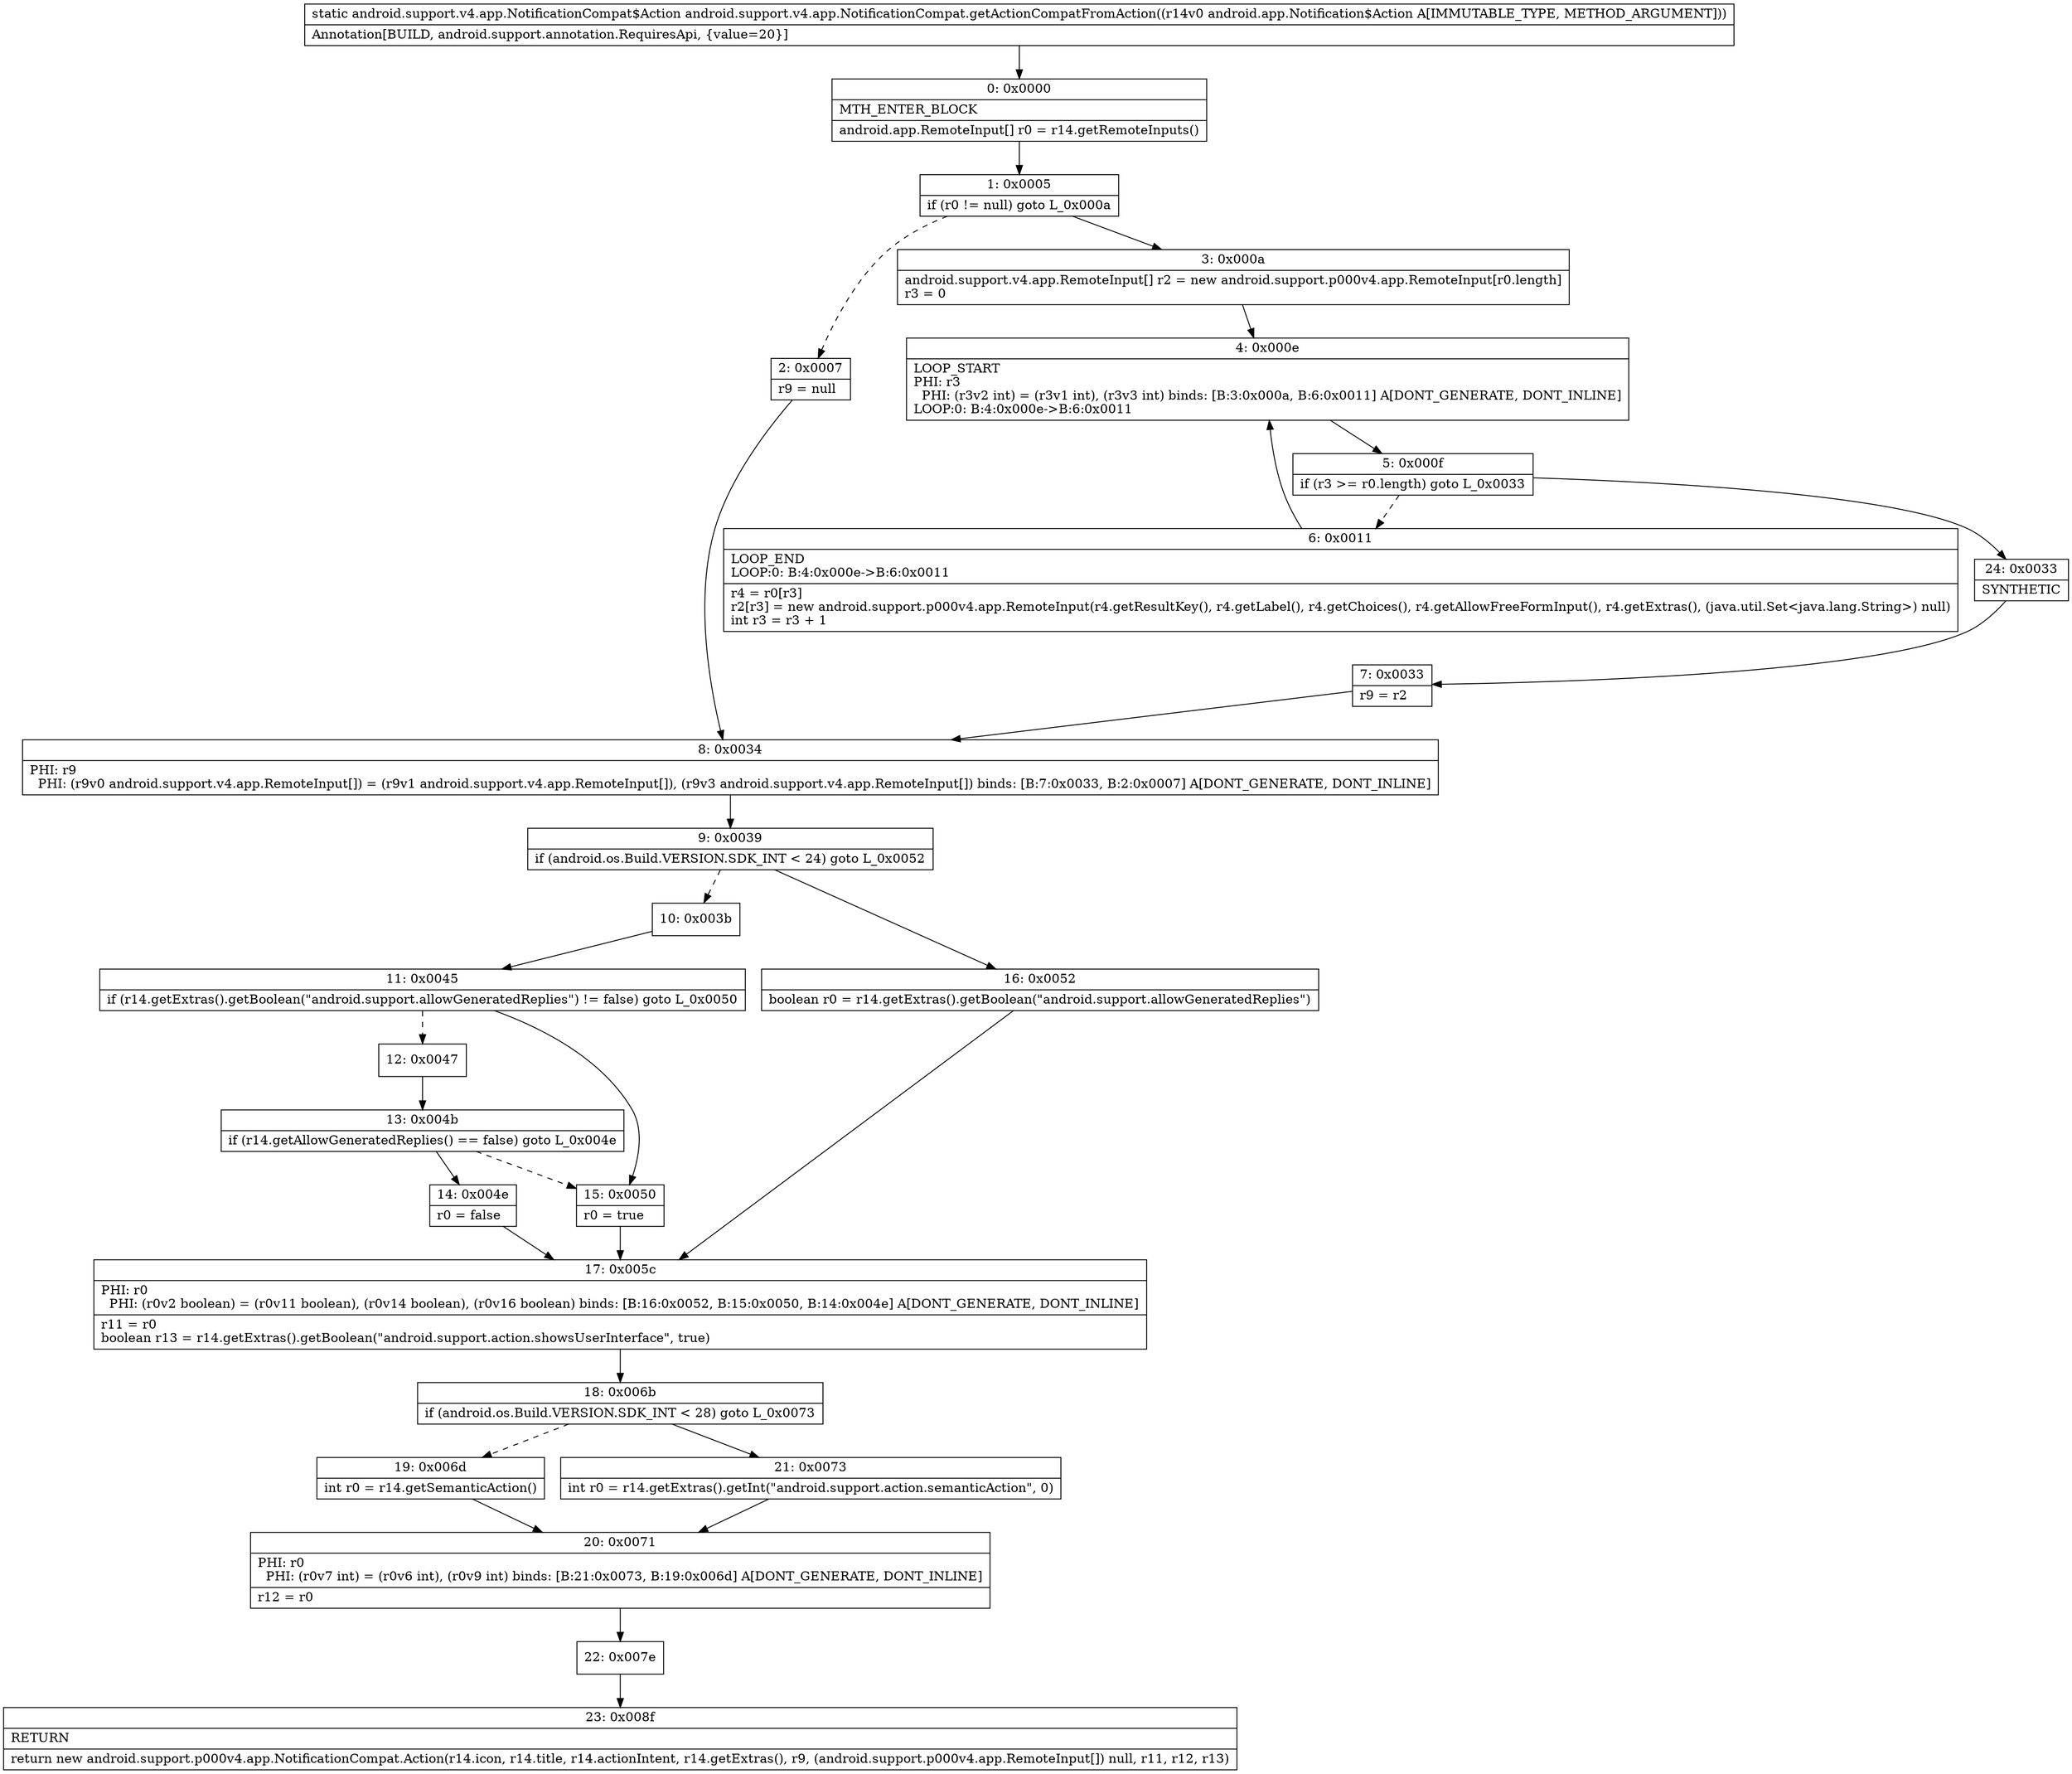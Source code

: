 digraph "CFG forandroid.support.v4.app.NotificationCompat.getActionCompatFromAction(Landroid\/app\/Notification$Action;)Landroid\/support\/v4\/app\/NotificationCompat$Action;" {
Node_0 [shape=record,label="{0\:\ 0x0000|MTH_ENTER_BLOCK\l|android.app.RemoteInput[] r0 = r14.getRemoteInputs()\l}"];
Node_1 [shape=record,label="{1\:\ 0x0005|if (r0 != null) goto L_0x000a\l}"];
Node_2 [shape=record,label="{2\:\ 0x0007|r9 = null\l}"];
Node_3 [shape=record,label="{3\:\ 0x000a|android.support.v4.app.RemoteInput[] r2 = new android.support.p000v4.app.RemoteInput[r0.length]\lr3 = 0\l}"];
Node_4 [shape=record,label="{4\:\ 0x000e|LOOP_START\lPHI: r3 \l  PHI: (r3v2 int) = (r3v1 int), (r3v3 int) binds: [B:3:0x000a, B:6:0x0011] A[DONT_GENERATE, DONT_INLINE]\lLOOP:0: B:4:0x000e\-\>B:6:0x0011\l}"];
Node_5 [shape=record,label="{5\:\ 0x000f|if (r3 \>= r0.length) goto L_0x0033\l}"];
Node_6 [shape=record,label="{6\:\ 0x0011|LOOP_END\lLOOP:0: B:4:0x000e\-\>B:6:0x0011\l|r4 = r0[r3]\lr2[r3] = new android.support.p000v4.app.RemoteInput(r4.getResultKey(), r4.getLabel(), r4.getChoices(), r4.getAllowFreeFormInput(), r4.getExtras(), (java.util.Set\<java.lang.String\>) null)\lint r3 = r3 + 1\l}"];
Node_7 [shape=record,label="{7\:\ 0x0033|r9 = r2\l}"];
Node_8 [shape=record,label="{8\:\ 0x0034|PHI: r9 \l  PHI: (r9v0 android.support.v4.app.RemoteInput[]) = (r9v1 android.support.v4.app.RemoteInput[]), (r9v3 android.support.v4.app.RemoteInput[]) binds: [B:7:0x0033, B:2:0x0007] A[DONT_GENERATE, DONT_INLINE]\l}"];
Node_9 [shape=record,label="{9\:\ 0x0039|if (android.os.Build.VERSION.SDK_INT \< 24) goto L_0x0052\l}"];
Node_10 [shape=record,label="{10\:\ 0x003b}"];
Node_11 [shape=record,label="{11\:\ 0x0045|if (r14.getExtras().getBoolean(\"android.support.allowGeneratedReplies\") != false) goto L_0x0050\l}"];
Node_12 [shape=record,label="{12\:\ 0x0047}"];
Node_13 [shape=record,label="{13\:\ 0x004b|if (r14.getAllowGeneratedReplies() == false) goto L_0x004e\l}"];
Node_14 [shape=record,label="{14\:\ 0x004e|r0 = false\l}"];
Node_15 [shape=record,label="{15\:\ 0x0050|r0 = true\l}"];
Node_16 [shape=record,label="{16\:\ 0x0052|boolean r0 = r14.getExtras().getBoolean(\"android.support.allowGeneratedReplies\")\l}"];
Node_17 [shape=record,label="{17\:\ 0x005c|PHI: r0 \l  PHI: (r0v2 boolean) = (r0v11 boolean), (r0v14 boolean), (r0v16 boolean) binds: [B:16:0x0052, B:15:0x0050, B:14:0x004e] A[DONT_GENERATE, DONT_INLINE]\l|r11 = r0\lboolean r13 = r14.getExtras().getBoolean(\"android.support.action.showsUserInterface\", true)\l}"];
Node_18 [shape=record,label="{18\:\ 0x006b|if (android.os.Build.VERSION.SDK_INT \< 28) goto L_0x0073\l}"];
Node_19 [shape=record,label="{19\:\ 0x006d|int r0 = r14.getSemanticAction()\l}"];
Node_20 [shape=record,label="{20\:\ 0x0071|PHI: r0 \l  PHI: (r0v7 int) = (r0v6 int), (r0v9 int) binds: [B:21:0x0073, B:19:0x006d] A[DONT_GENERATE, DONT_INLINE]\l|r12 = r0\l}"];
Node_21 [shape=record,label="{21\:\ 0x0073|int r0 = r14.getExtras().getInt(\"android.support.action.semanticAction\", 0)\l}"];
Node_22 [shape=record,label="{22\:\ 0x007e}"];
Node_23 [shape=record,label="{23\:\ 0x008f|RETURN\l|return new android.support.p000v4.app.NotificationCompat.Action(r14.icon, r14.title, r14.actionIntent, r14.getExtras(), r9, (android.support.p000v4.app.RemoteInput[]) null, r11, r12, r13)\l}"];
Node_24 [shape=record,label="{24\:\ 0x0033|SYNTHETIC\l}"];
MethodNode[shape=record,label="{static android.support.v4.app.NotificationCompat$Action android.support.v4.app.NotificationCompat.getActionCompatFromAction((r14v0 android.app.Notification$Action A[IMMUTABLE_TYPE, METHOD_ARGUMENT]))  | Annotation[BUILD, android.support.annotation.RequiresApi, \{value=20\}]\l}"];
MethodNode -> Node_0;
Node_0 -> Node_1;
Node_1 -> Node_2[style=dashed];
Node_1 -> Node_3;
Node_2 -> Node_8;
Node_3 -> Node_4;
Node_4 -> Node_5;
Node_5 -> Node_6[style=dashed];
Node_5 -> Node_24;
Node_6 -> Node_4;
Node_7 -> Node_8;
Node_8 -> Node_9;
Node_9 -> Node_10[style=dashed];
Node_9 -> Node_16;
Node_10 -> Node_11;
Node_11 -> Node_12[style=dashed];
Node_11 -> Node_15;
Node_12 -> Node_13;
Node_13 -> Node_14;
Node_13 -> Node_15[style=dashed];
Node_14 -> Node_17;
Node_15 -> Node_17;
Node_16 -> Node_17;
Node_17 -> Node_18;
Node_18 -> Node_19[style=dashed];
Node_18 -> Node_21;
Node_19 -> Node_20;
Node_20 -> Node_22;
Node_21 -> Node_20;
Node_22 -> Node_23;
Node_24 -> Node_7;
}

